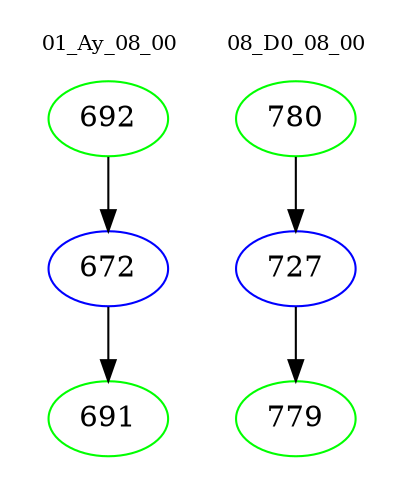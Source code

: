 digraph{
subgraph cluster_0 {
color = white
label = "01_Ay_08_00";
fontsize=10;
T0_692 [label="692", color="green"]
T0_692 -> T0_672 [color="black"]
T0_672 [label="672", color="blue"]
T0_672 -> T0_691 [color="black"]
T0_691 [label="691", color="green"]
}
subgraph cluster_1 {
color = white
label = "08_D0_08_00";
fontsize=10;
T1_780 [label="780", color="green"]
T1_780 -> T1_727 [color="black"]
T1_727 [label="727", color="blue"]
T1_727 -> T1_779 [color="black"]
T1_779 [label="779", color="green"]
}
}
